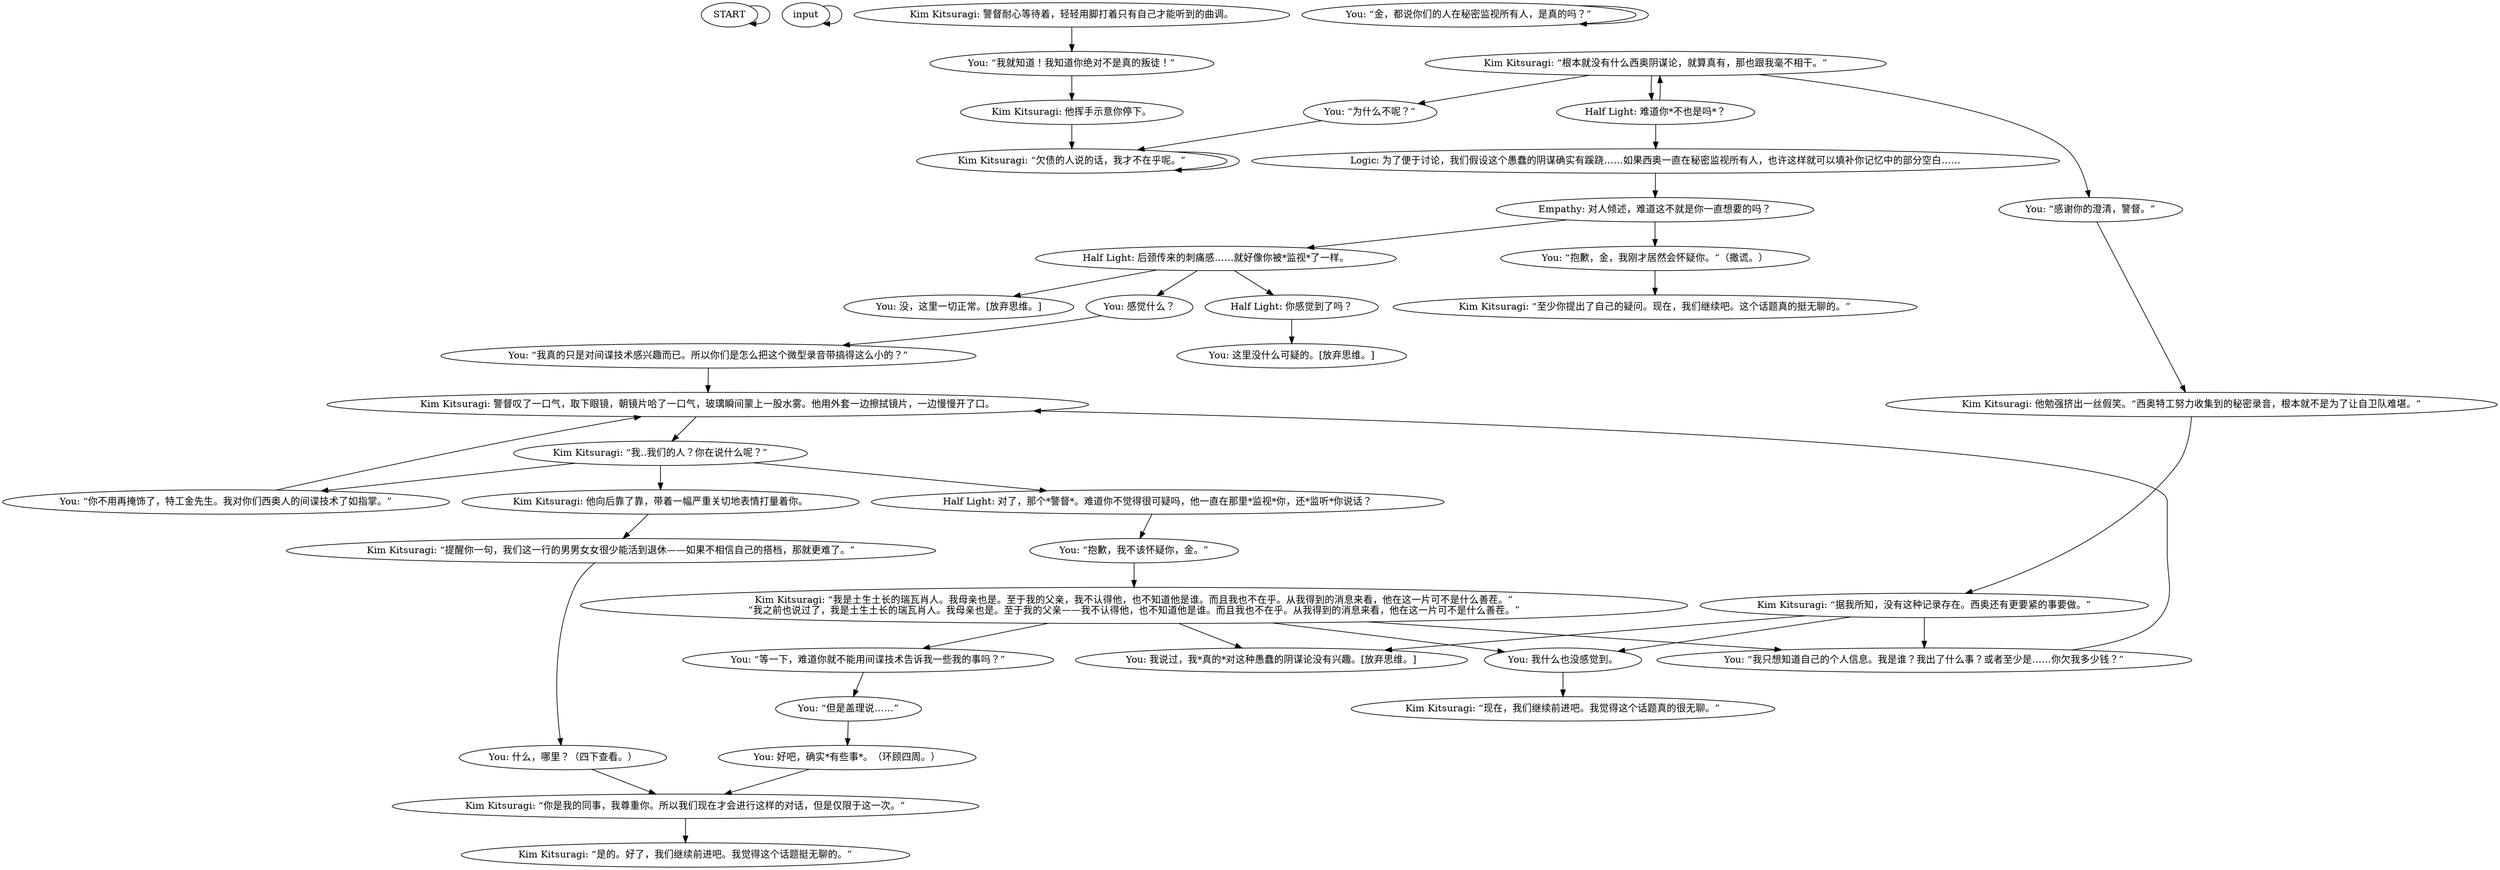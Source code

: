 # KIM ORB / seolite conspiracy
# kim and seolite conspiracy inland empire orb
# ==================================================
digraph G {
	  0 [label="START"];
	  1 [label="input"];
	  2 [label="Half Light: 你感觉到了吗？"];
	  3 [label="You: 我说过，我*真的*对这种愚蠢的阴谋论没有兴趣。[放弃思维。]"];
	  4 [label="You: “抱歉，金，我刚才居然会怀疑你。”（撒谎。）"];
	  5 [label="You: 这里没什么可疑的。[放弃思维。]"];
	  6 [label="You: 感觉什么？"];
	  7 [label="You: 什么，哪里？（四下查看。）"];
	  8 [label="Kim Kitsuragi: “现在，我们继续前进吧。我觉得这个话题真的很无聊。”"];
	  9 [label="Half Light: 难道你*不也是吗*？"];
	  10 [label="You: “为什么不呢？”"];
	  11 [label="You: “我就知道！我知道你绝对不是真的叛徒！”"];
	  12 [label="Half Light: 对了，那个*警督*。难道你不觉得很可疑吗，他一直在那里*监视*你，还*监听*你说话？"];
	  13 [label="You: “我只想知道自己的个人信息。我是谁？我出了什么事？或者至少是……你欠我多少钱？”"];
	  14 [label="You: “抱歉，我不该怀疑你，金。”"];
	  15 [label="Logic: 为了便于讨论，我们假设这个愚蠢的阴谋确实有蹊跷……如果西奥一直在秘密监视所有人，也许这样就可以填补你记忆中的部分空白……"];
	  16 [label="You: 没，这里一切正常。[放弃思维。]"];
	  17 [label="You: 我什么也没感觉到。"];
	  18 [label="You: “感谢你的澄清，警督。”"];
	  19 [label="You: “但是盖理说……”"];
	  20 [label="Kim Kitsuragi: 他勉强挤出一丝假笑。“西奥特工努力收集到的秘密录音，根本就不是为了让自卫队难堪。”"];
	  21 [label="Kim Kitsuragi: “是的。好了，我们继续前进吧。我觉得这个话题挺无聊的。”"];
	  22 [label="Kim Kitsuragi: “根本就没有什么西奥阴谋论，就算真有，那也跟我毫不相干。”"];
	  23 [label="You: 好吧，确实*有些事*。（环顾四周。）"];
	  24 [label="Kim Kitsuragi: “欠债的人说的话，我才不在乎呢。”"];
	  25 [label="Kim Kitsuragi: “我是土生土长的瑞瓦肖人。我母亲也是。至于我的父亲，我不认得他，也不知道他是谁。而且我也不在乎。从我得到的消息来看，他在这一片可不是什么善茬。”\n“我之前也说过了，我是土生土长的瑞瓦肖人。我母亲也是。至于我的父亲——我不认得他，也不知道他是谁。而且我也不在乎。从我得到的消息来看，他在这一片可不是什么善茬。”"];
	  26 [label="Kim Kitsuragi: “至少你提出了自己的疑问。现在，我们继续吧。这个话题真的挺无聊的。”"];
	  27 [label="Kim Kitsuragi: 他向后靠了靠，带着一幅严重关切地表情打量着你。"];
	  28 [label="You: “我真的只是对间谍技术感兴趣而已。所以你们是怎么把这个微型录音带搞得这么小的？”"];
	  29 [label="Half Light: 后颈传来的刺痛感……就好像你被*监视*了一样。"];
	  30 [label="You: “金，都说你们的人在秘密监视所有人，是真的吗？”"];
	  31 [label="Kim Kitsuragi: “我..我们的人？你在说什么呢？”"];
	  32 [label="Kim Kitsuragi: “你是我的同事，我尊重你。所以我们现在才会进行这样的对话，但是仅限于这一次。”"];
	  33 [label="Kim Kitsuragi: 警督耐心等待着，轻轻用脚打着只有自己才能听到的曲调。"];
	  34 [label="You: “你不用再掩饰了，特工金先生。我对你们西奥人的间谍技术了如指掌。”"];
	  35 [label="Kim Kitsuragi: 警督叹了一口气，取下眼镜，朝镜片哈了一口气，玻璃瞬间蒙上一股水雾。他用外套一边擦拭镜片，一边慢慢开了口。"];
	  36 [label="You: “等一下，难道你就不能用间谍技术告诉我一些我的事吗？”"];
	  37 [label="Kim Kitsuragi: “据我所知，没有这种记录存在。西奥还有更要紧的事要做。”"];
	  38 [label="Kim Kitsuragi: “提醒你一句，我们这一行的男男女女很少能活到退休——如果不相信自己的搭档，那就更难了。”"];
	  39 [label="Kim Kitsuragi: 他挥手示意你停下。"];
	  40 [label="Empathy: 对人倾述，难道这不就是你一直想要的吗？"];
	  0 -> 0
	  1 -> 1
	  2 -> 5
	  4 -> 26
	  6 -> 28
	  7 -> 32
	  9 -> 22
	  9 -> 15
	  10 -> 24
	  11 -> 39
	  12 -> 14
	  13 -> 35
	  14 -> 25
	  15 -> 40
	  17 -> 8
	  18 -> 20
	  19 -> 23
	  20 -> 37
	  22 -> 9
	  22 -> 18
	  22 -> 10
	  23 -> 32
	  24 -> 24
	  25 -> 17
	  25 -> 3
	  25 -> 36
	  25 -> 13
	  27 -> 38
	  28 -> 35
	  29 -> 16
	  29 -> 2
	  29 -> 6
	  30 -> 30
	  31 -> 34
	  31 -> 27
	  31 -> 12
	  32 -> 21
	  33 -> 11
	  34 -> 35
	  35 -> 31
	  36 -> 19
	  37 -> 17
	  37 -> 3
	  37 -> 13
	  38 -> 7
	  39 -> 24
	  40 -> 4
	  40 -> 29
}

